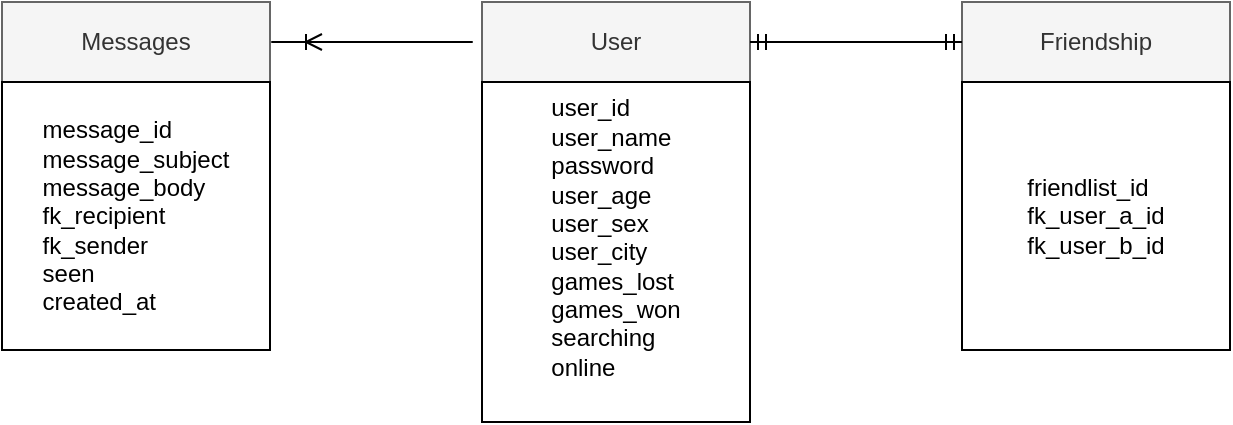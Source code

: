 <mxfile version="10.7.5" type="device"><diagram id="geBcId7JF5jZjr32q1bz" name="Page-1"><mxGraphModel dx="598" dy="655" grid="1" gridSize="10" guides="1" tooltips="1" connect="1" arrows="1" fold="1" page="1" pageScale="1" pageWidth="827" pageHeight="1169" math="0" shadow="0"><root><mxCell id="0"/><mxCell id="1" parent="0"/><mxCell id="_h0HFXuUYg6cnSrbbrkP-1" value="Messages" style="rounded=0;whiteSpace=wrap;html=1;fillColor=#f5f5f5;strokeColor=#666666;fontColor=#333333;" vertex="1" parent="1"><mxGeometry x="106" y="20" width="134" height="40" as="geometry"/></mxCell><mxCell id="_h0HFXuUYg6cnSrbbrkP-4" value="&lt;div style=&quot;text-align: left&quot;&gt;&lt;span&gt;message_id&lt;/span&gt;&lt;/div&gt;&lt;div style=&quot;text-align: left&quot;&gt;&lt;span&gt;message_subject&lt;/span&gt;&lt;/div&gt;&lt;div style=&quot;text-align: left&quot;&gt;&lt;span&gt;message_body&lt;/span&gt;&lt;/div&gt;&lt;div style=&quot;text-align: left&quot;&gt;&lt;span&gt;fk_recipient&lt;/span&gt;&lt;/div&gt;&lt;div style=&quot;text-align: left&quot;&gt;&lt;span&gt;fk_sender&lt;/span&gt;&lt;/div&gt;&lt;div style=&quot;text-align: left&quot;&gt;&lt;span&gt;seen&lt;/span&gt;&lt;/div&gt;&lt;div style=&quot;text-align: left&quot;&gt;&lt;span&gt;created_at&lt;/span&gt;&lt;/div&gt;" style="whiteSpace=wrap;html=1;aspect=fixed;" vertex="1" parent="1"><mxGeometry x="106" y="60" width="134" height="134" as="geometry"/></mxCell><mxCell id="_h0HFXuUYg6cnSrbbrkP-5" value="User" style="rounded=0;whiteSpace=wrap;html=1;fillColor=#f5f5f5;strokeColor=#666666;fontColor=#333333;" vertex="1" parent="1"><mxGeometry x="346" y="20" width="134" height="40" as="geometry"/></mxCell><mxCell id="_h0HFXuUYg6cnSrbbrkP-6" value="&lt;div style=&quot;text-align: left&quot;&gt;&lt;span&gt;user_id&lt;/span&gt;&lt;/div&gt;&lt;div style=&quot;text-align: left&quot;&gt;&lt;span&gt;user_name&lt;/span&gt;&lt;/div&gt;&lt;div style=&quot;text-align: left&quot;&gt;&lt;span&gt;password&lt;/span&gt;&lt;/div&gt;&lt;div style=&quot;text-align: left&quot;&gt;&lt;span&gt;user_age&lt;/span&gt;&lt;/div&gt;&lt;div style=&quot;text-align: left&quot;&gt;&lt;span&gt;user_sex&lt;/span&gt;&lt;/div&gt;&lt;div style=&quot;text-align: left&quot;&gt;&lt;span&gt;user_city&lt;/span&gt;&lt;/div&gt;&lt;div style=&quot;text-align: left&quot;&gt;&lt;span&gt;games_lost&lt;/span&gt;&lt;/div&gt;&lt;div style=&quot;text-align: left&quot;&gt;&lt;span&gt;games_won&lt;/span&gt;&lt;/div&gt;&lt;div style=&quot;text-align: left&quot;&gt;&lt;span&gt;searching&lt;/span&gt;&lt;/div&gt;&lt;div style=&quot;text-align: left&quot;&gt;&lt;span&gt;online&lt;/span&gt;&lt;/div&gt;&lt;div style=&quot;text-align: left&quot;&gt;&lt;br&gt;&lt;/div&gt;" style="whiteSpace=wrap;html=1;" vertex="1" parent="1"><mxGeometry x="346" y="60" width="134" height="170" as="geometry"/></mxCell><mxCell id="_h0HFXuUYg6cnSrbbrkP-7" value="Friendship" style="rounded=0;whiteSpace=wrap;html=1;fillColor=#f5f5f5;strokeColor=#666666;fontColor=#333333;" vertex="1" parent="1"><mxGeometry x="586" y="20" width="134" height="40" as="geometry"/></mxCell><mxCell id="_h0HFXuUYg6cnSrbbrkP-8" value="&lt;div style=&quot;text-align: left&quot;&gt;&lt;span&gt;friendlist_id&lt;/span&gt;&lt;/div&gt;&lt;div style=&quot;text-align: left&quot;&gt;&lt;span&gt;fk_user_a_id&lt;/span&gt;&lt;/div&gt;&lt;div style=&quot;text-align: left&quot;&gt;&lt;span&gt;fk_user_b_id&lt;/span&gt;&lt;/div&gt;" style="whiteSpace=wrap;html=1;aspect=fixed;" vertex="1" parent="1"><mxGeometry x="586" y="60" width="134" height="134" as="geometry"/></mxCell><mxCell id="_h0HFXuUYg6cnSrbbrkP-9" value="" style="edgeStyle=entityRelationEdgeStyle;fontSize=12;html=1;endArrow=ERoneToMany;" edge="1" parent="1"><mxGeometry width="100" height="100" relative="1" as="geometry"><mxPoint x="316" y="40" as="sourcePoint"/><mxPoint x="266" y="40" as="targetPoint"/></mxGeometry></mxCell><mxCell id="_h0HFXuUYg6cnSrbbrkP-10" value="" style="edgeStyle=entityRelationEdgeStyle;fontSize=12;html=1;endArrow=ERmandOne;startArrow=ERmandOne;entryX=0;entryY=0.5;entryDx=0;entryDy=0;exitX=1;exitY=0.5;exitDx=0;exitDy=0;" edge="1" parent="1" source="_h0HFXuUYg6cnSrbbrkP-5" target="_h0HFXuUYg6cnSrbbrkP-7"><mxGeometry width="100" height="100" relative="1" as="geometry"><mxPoint x="110" y="350" as="sourcePoint"/><mxPoint x="210" y="250" as="targetPoint"/></mxGeometry></mxCell></root></mxGraphModel></diagram></mxfile>